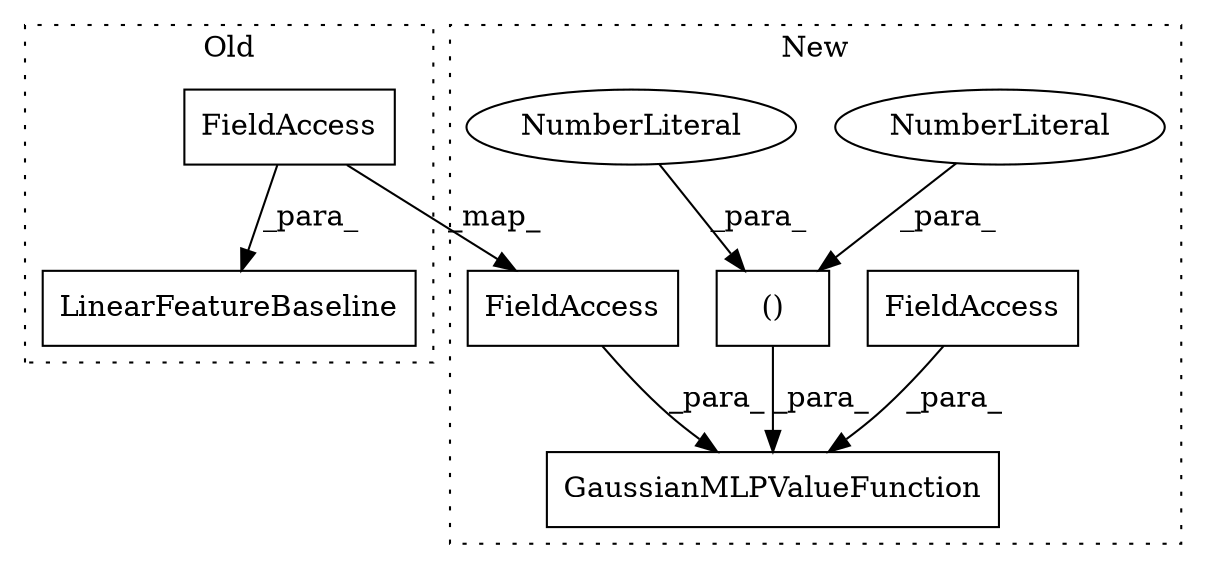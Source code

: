 digraph G {
subgraph cluster0 {
1 [label="LinearFeatureBaseline" a="32" s="1002,1032" l="22,1" shape="box"];
5 [label="FieldAccess" a="22" s="1024" l="8" shape="box"];
label = "Old";
style="dotted";
}
subgraph cluster1 {
2 [label="GaussianMLPValueFunction" a="32" s="1022,1095" l="25,1" shape="box"];
3 [label="FieldAccess" a="22" s="1080" l="10" shape="box"];
4 [label="FieldAccess" a="22" s="1047" l="8" shape="box"];
6 [label="()" a="106" s="1061" l="17" shape="box"];
7 [label="NumberLiteral" a="34" s="1061" l="2" shape="ellipse"];
8 [label="NumberLiteral" a="34" s="1076" l="2" shape="ellipse"];
label = "New";
style="dotted";
}
3 -> 2 [label="_para_"];
4 -> 2 [label="_para_"];
5 -> 1 [label="_para_"];
5 -> 4 [label="_map_"];
6 -> 2 [label="_para_"];
7 -> 6 [label="_para_"];
8 -> 6 [label="_para_"];
}